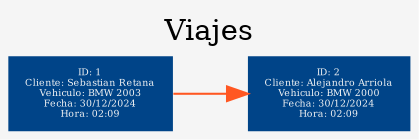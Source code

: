 digraph G {
	graph[rankdir="LR"]
	bgcolor="#F5F5F5";
	fontcolor=black;
	label="Viajes";
	labelloc="t";
	nodesep=0.5;
	node [fontsize = 4.5 shape=box style=filled fillcolor="#004488" fontcolor="#F5F5F5" color=transparent];
	edge [fontcolor=white color="#ff5722"];
	n1[label="ID: 1\nCliente: Sebastian Retana\nVehiculo: BMW 2003\nFecha: 30/12/2024\nHora: 02:09"];
	n2[label="ID: 2\nCliente: Alejandro Arriola\nVehiculo: BMW 2000\nFecha: 30/12/2024\nHora: 02:09"];
	n1 -> n2;
	
}